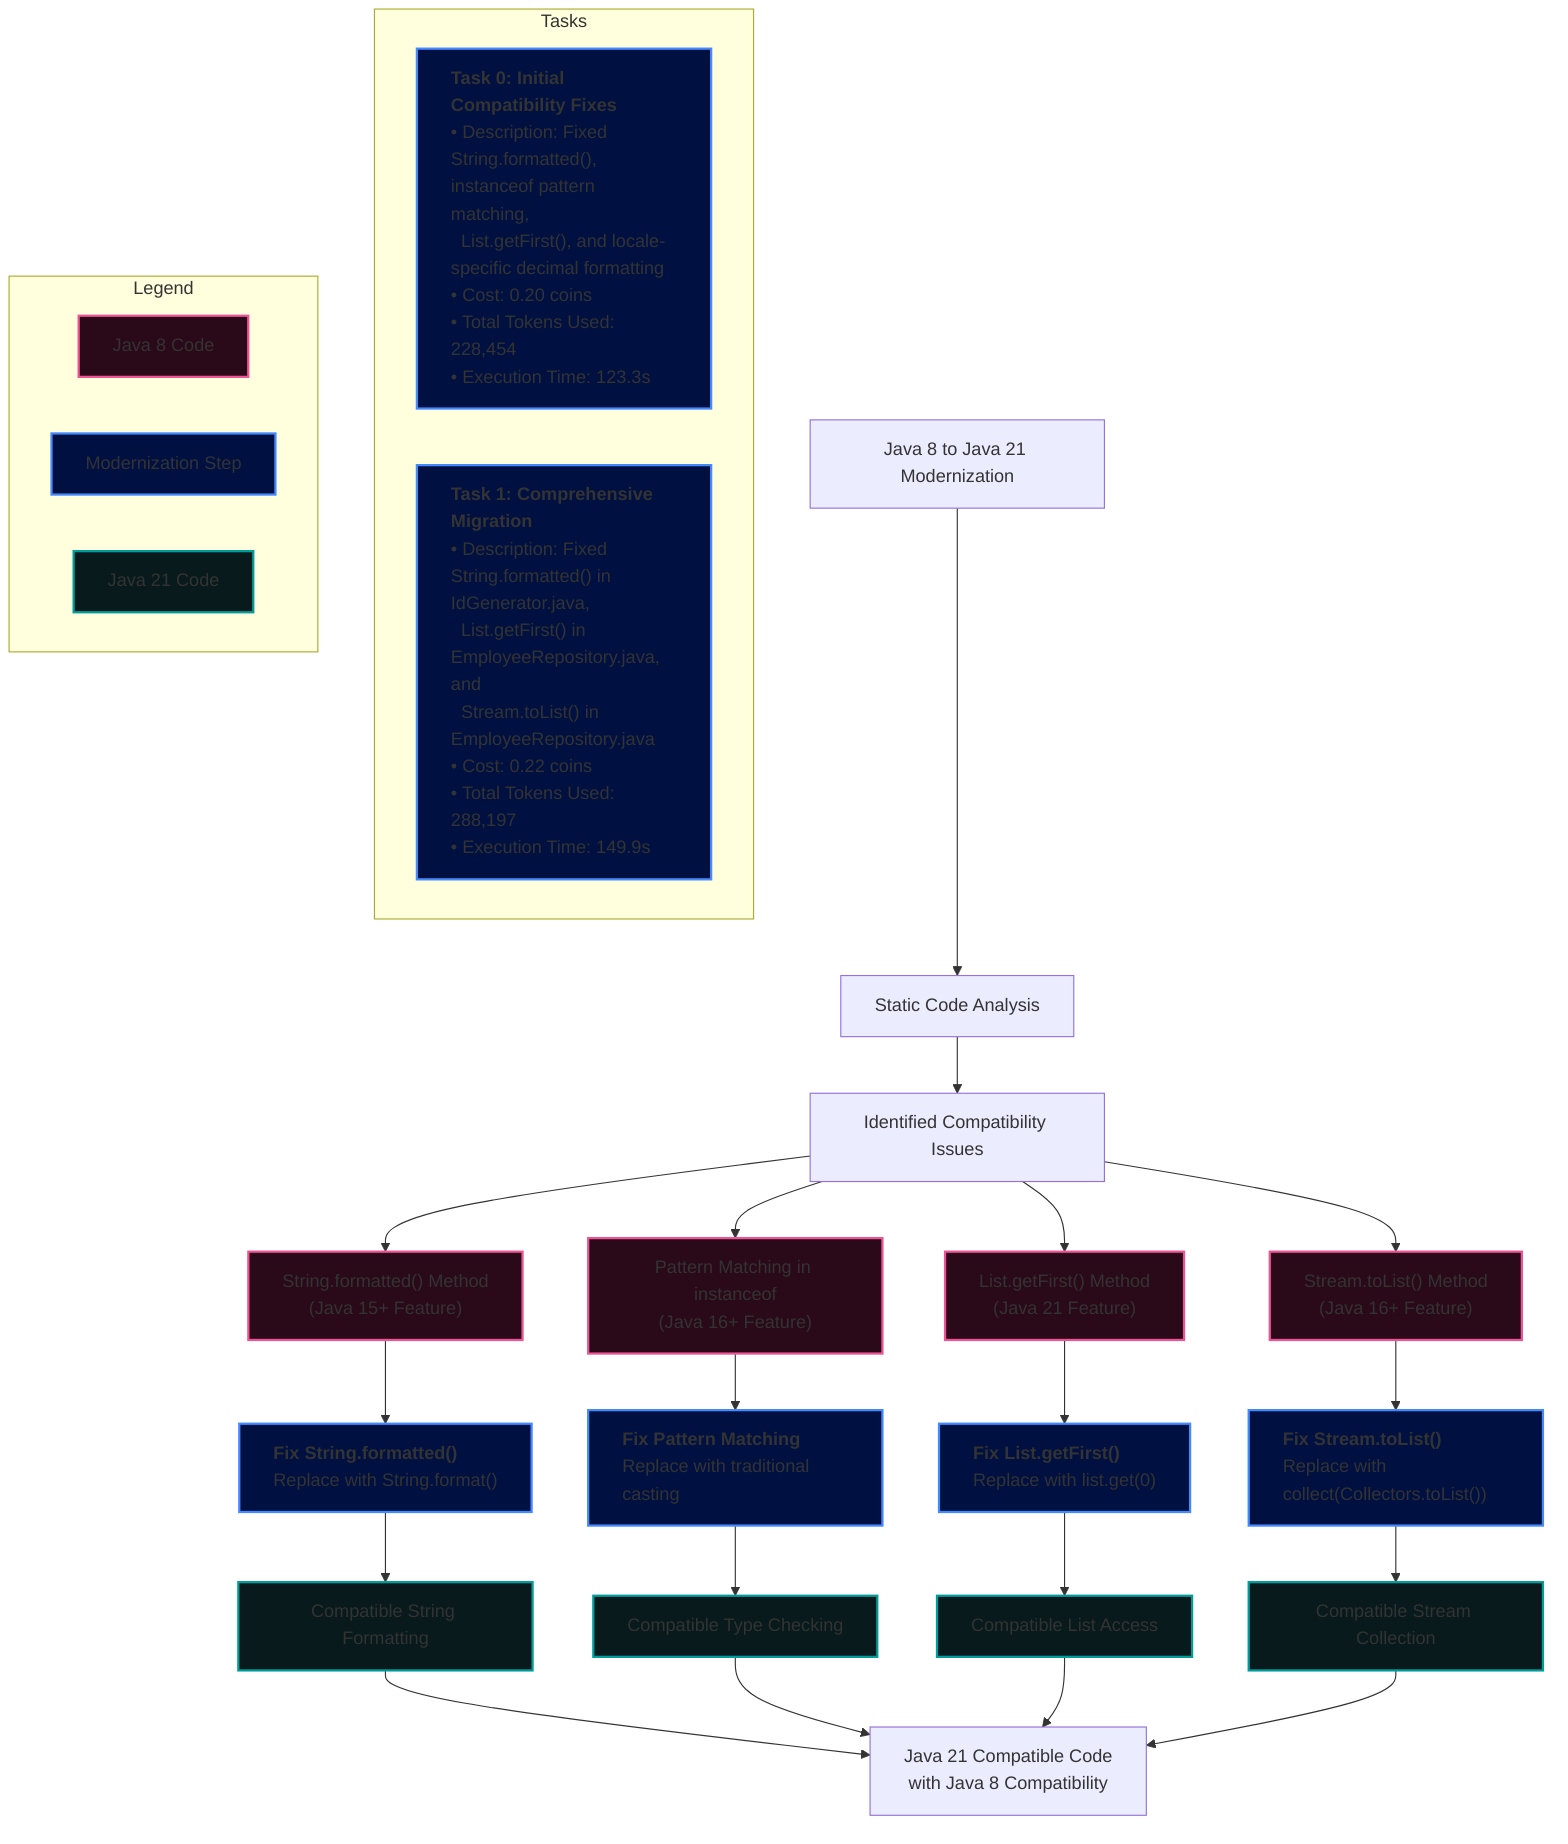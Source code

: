 flowchart TD
    classDef java8 fill:#2a0a18,stroke:#ee5396,stroke-width:2px
    classDef java21 fill:#081a1c,stroke:#009d9a,stroke-width:2px
    classDef process fill:#001141,stroke:#4589ff,stroke-width:2px,text-align:left
    classDef file stroke-width:2px

    start["Java 8 to Java 21 Modernization"] --> analysis["Static Code Analysis"]
    analysis --> issues["Identified Compatibility Issues"]

    issues --> stringFormatted["String.formatted() Method<br>(Java 15+ Feature)"]:::java8
    issues --> instanceofPattern["Pattern Matching in instanceof<br>(Java 16+ Feature)"]:::java8
    issues --> listGetFirst["List.getFirst() Method<br>(Java 21 Feature)"]:::java8
    issues --> streamToList["Stream.toList() Method<br>(Java 16+ Feature)"]:::java8

    stringFormatted --> fixStringFormatted["<b>Fix String.formatted()</b><br>Replace with String.format()"]:::process
    instanceofPattern --> fixInstanceof["<b>Fix Pattern Matching</b><br>Replace with traditional casting"]:::process
    listGetFirst --> fixListGetFirst["<b>Fix List.getFirst()</b><br>Replace with list.get(0)"]:::process
    streamToList --> fixStreamToList["<b>Fix Stream.toList()</b><br>Replace with collect(Collectors.toList())"]:::process

    fixStringFormatted --> resultStringFormat["Compatible String Formatting"]:::java21
    fixInstanceof --> resultInstanceof["Compatible Type Checking"]:::java21
    fixListGetFirst --> resultListAccess["Compatible List Access"]:::java21
    fixStreamToList --> resultStreamCollect["Compatible Stream Collection"]:::java21

    resultStringFormat --> final["Java 21 Compatible Code<br>with Java 8 Compatibility"]
    resultInstanceof --> final
    resultListAccess --> final
    resultStreamCollect --> final

    subgraph tasks[Tasks]
        task0["<b>Task 0: Initial Compatibility Fixes</b><br>• Description: Fixed String.formatted(), instanceof pattern matching,<br>  List.getFirst(), and locale-specific decimal formatting<br>• Cost: 0.20 coins<br>• Total Tokens Used: 228,454<br>• Execution Time: 123.3s"]:::process
        
        task1["<b>Task 1: Comprehensive Migration</b><br>• Description: Fixed String.formatted() in IdGenerator.java,<br>  List.getFirst() in EmployeeRepository.java, and<br>  Stream.toList() in EmployeeRepository.java<br>• Cost: 0.22 coins<br>• Total Tokens Used: 288,197<br>• Execution Time: 149.9s"]:::process
    end

    subgraph legend[Legend]
        java8Example["Java 8 Code"]:::java8
        processExample["Modernization Step"]:::process
        java21Example["Java 21 Code"]:::java21
    end